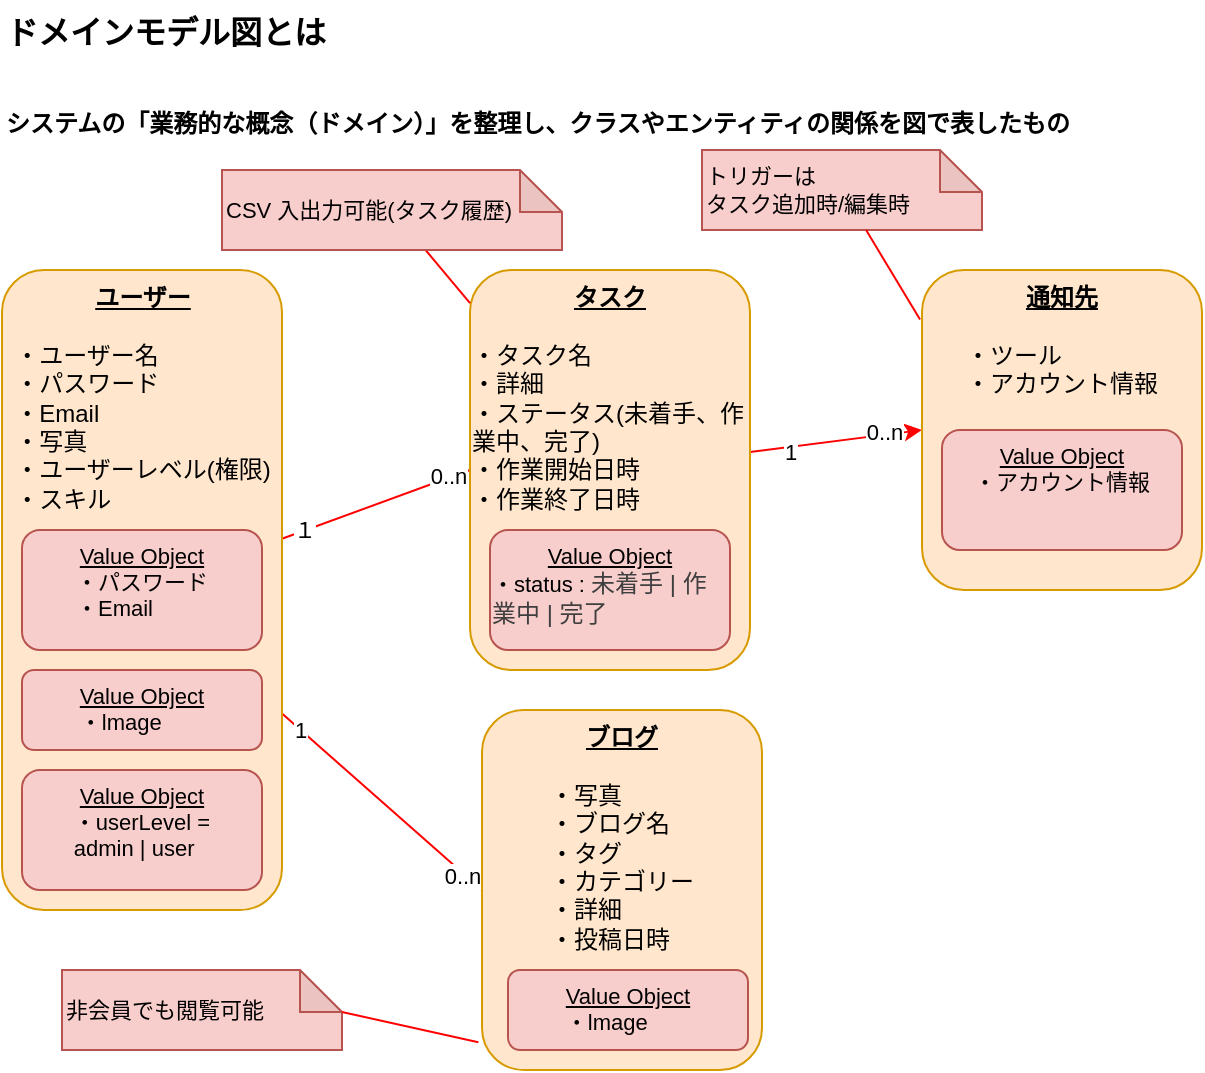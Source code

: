 <mxfile>
    <diagram id="wLYVdVxrgqWj_LJIeQVb" name="ページ1">
        <mxGraphModel dx="310" dy="567" grid="1" gridSize="10" guides="0" tooltips="1" connect="0" arrows="0" fold="1" page="1" pageScale="1" pageWidth="827" pageHeight="1169" background="#ffffff" math="0" shadow="0">
            <root>
                <mxCell id="0"/>
                <mxCell id="1" parent="0"/>
                <mxCell id="2" value="&lt;font style=&quot;font-size: 16px;&quot;&gt;&lt;b&gt;ドメインモデル図とは&lt;/b&gt;&lt;/font&gt;&lt;div&gt;&lt;br data-end=&quot;14&quot; data-start=&quot;11&quot;&gt;&lt;br/&gt;&lt;strong data-end=&quot;63&quot; data-start=&quot;14&quot;&gt;システムの「業務的な概念（ドメイン）」を整理し、クラスやエンティティの関係を図で表したもの&lt;/strong&gt;&lt;br&gt;&lt;div&gt;&lt;br&gt;&lt;/div&gt;&lt;/div&gt;" style="text;html=1;align=left;verticalAlign=middle;resizable=0;points=[];autosize=1;strokeColor=none;fillColor=none;labelBorderColor=none;" parent="1" vertex="1">
                    <mxGeometry x="40" y="25" width="550" height="90" as="geometry"/>
                </mxCell>
                <mxCell id="7" style="edgeStyle=none;html=1;entryX=0;entryY=0.5;entryDx=0;entryDy=0;strokeColor=#FF0000;endArrow=none;endFill=0;" parent="1" source="3" target="4" edge="1">
                    <mxGeometry relative="1" as="geometry"/>
                </mxCell>
                <mxCell id="10" value="１" style="edgeLabel;html=1;align=center;verticalAlign=middle;resizable=0;points=[];fontFamily=Helvetica;fontSize=11;fontColor=default;labelBackgroundColor=default;" parent="7" vertex="1" connectable="0">
                    <mxGeometry x="-0.772" y="1" relative="1" as="geometry">
                        <mxPoint as="offset"/>
                    </mxGeometry>
                </mxCell>
                <mxCell id="11" value="0..n" style="edgeLabel;html=1;align=center;verticalAlign=middle;resizable=0;points=[];fontFamily=Helvetica;fontSize=11;fontColor=default;labelBackgroundColor=default;" parent="7" vertex="1" connectable="0">
                    <mxGeometry x="0.772" y="1" relative="1" as="geometry">
                        <mxPoint as="offset"/>
                    </mxGeometry>
                </mxCell>
                <mxCell id="9" style="edgeStyle=none;shape=connector;rounded=1;html=1;entryX=0;entryY=0.5;entryDx=0;entryDy=0;strokeColor=#FF0000;align=center;verticalAlign=middle;fontFamily=Helvetica;fontSize=11;fontColor=default;labelBackgroundColor=default;endArrow=none;endFill=0;" parent="1" source="3" target="5" edge="1">
                    <mxGeometry relative="1" as="geometry"/>
                </mxCell>
                <mxCell id="12" value="1" style="edgeLabel;html=1;align=center;verticalAlign=middle;resizable=0;points=[];fontFamily=Helvetica;fontSize=11;fontColor=default;labelBackgroundColor=default;" parent="9" vertex="1" connectable="0">
                    <mxGeometry x="-0.823" relative="1" as="geometry">
                        <mxPoint as="offset"/>
                    </mxGeometry>
                </mxCell>
                <mxCell id="13" value="0..n" style="edgeLabel;html=1;align=center;verticalAlign=middle;resizable=0;points=[];fontFamily=Helvetica;fontSize=11;fontColor=default;labelBackgroundColor=default;" parent="9" vertex="1" connectable="0">
                    <mxGeometry x="0.815" y="-1" relative="1" as="geometry">
                        <mxPoint as="offset"/>
                    </mxGeometry>
                </mxCell>
                <mxCell id="3" value="&lt;div style=&quot;&quot;&gt;&lt;u style=&quot;background-color: transparent;&quot;&gt;&lt;b&gt;ユーザー&lt;/b&gt;&lt;/u&gt;&lt;/div&gt;&lt;div&gt;&lt;b&gt;&lt;u&gt;&lt;br&gt;&lt;/u&gt;&lt;/b&gt;&lt;/div&gt;&lt;div style=&quot;text-align: left;&quot;&gt;・ユーザー名&lt;/div&gt;&lt;div style=&quot;text-align: left;&quot;&gt;・パスワード&lt;br&gt;・Email&lt;/div&gt;&lt;div style=&quot;text-align: left;&quot;&gt;・写真&lt;br&gt;&lt;/div&gt;&lt;div style=&quot;text-align: left;&quot;&gt;・ユーザーレベル(権限)&lt;/div&gt;&lt;div style=&quot;text-align: left;&quot;&gt;・スキル&lt;/div&gt;&lt;div style=&quot;text-align: left;&quot;&gt;&lt;br&gt;&lt;/div&gt;&lt;div&gt;&lt;div&gt;&lt;u&gt;&lt;b&gt;&lt;br&gt;&lt;/b&gt;&lt;/u&gt;&lt;/div&gt;&lt;div&gt;&lt;u&gt;&lt;b&gt;&lt;br&gt;&lt;/b&gt;&lt;/u&gt;&lt;/div&gt;&lt;/div&gt;" style="rounded=1;html=1;verticalAlign=top;align=center;fillColor=#ffe6cc;strokeColor=#d79b00;" parent="1" vertex="1">
                    <mxGeometry x="40" y="160" width="140" height="320" as="geometry"/>
                </mxCell>
                <mxCell id="14" style="edgeStyle=none;shape=connector;rounded=1;html=1;entryX=0;entryY=0.5;entryDx=0;entryDy=0;strokeColor=#FF0000;align=center;verticalAlign=middle;fontFamily=Helvetica;fontSize=11;fontColor=default;labelBackgroundColor=default;endArrow=classic;endFill=1;" parent="1" source="4" target="6" edge="1">
                    <mxGeometry relative="1" as="geometry"/>
                </mxCell>
                <mxCell id="15" value="1" style="edgeLabel;html=1;align=center;verticalAlign=middle;resizable=0;points=[];fontFamily=Helvetica;fontSize=11;fontColor=default;labelBackgroundColor=default;" parent="14" vertex="1" connectable="0">
                    <mxGeometry x="-0.551" y="-2" relative="1" as="geometry">
                        <mxPoint as="offset"/>
                    </mxGeometry>
                </mxCell>
                <mxCell id="16" value="0..n" style="edgeLabel;html=1;align=center;verticalAlign=middle;resizable=0;points=[];fontFamily=Helvetica;fontSize=11;fontColor=default;labelBackgroundColor=default;" parent="14" vertex="1" connectable="0">
                    <mxGeometry x="0.758" y="1" relative="1" as="geometry">
                        <mxPoint x="-9" as="offset"/>
                    </mxGeometry>
                </mxCell>
                <mxCell id="4" value="&lt;div style=&quot;&quot;&gt;&lt;b&gt;&lt;u&gt;タスク&lt;/u&gt;&lt;/b&gt;&lt;/div&gt;&lt;div&gt;&lt;b&gt;&lt;u&gt;&lt;br&gt;&lt;/u&gt;&lt;/b&gt;&lt;/div&gt;&lt;div style=&quot;text-align: left;&quot;&gt;・タスク名&lt;/div&gt;&lt;div style=&quot;text-align: left;&quot;&gt;・詳細&lt;br&gt;・ステータス(未着手、作業中、完了)&lt;br&gt;・作業開始日時&lt;br&gt;・作業終了日時&lt;/div&gt;&lt;div&gt;&lt;div&gt;&lt;u&gt;&lt;b&gt;&lt;br&gt;&lt;/b&gt;&lt;/u&gt;&lt;/div&gt;&lt;/div&gt;" style="rounded=1;whiteSpace=wrap;html=1;verticalAlign=top;align=center;fillColor=#ffe6cc;strokeColor=#d79b00;labelBackgroundColor=none;" parent="1" vertex="1">
                    <mxGeometry x="274" y="160" width="140" height="200" as="geometry"/>
                </mxCell>
                <mxCell id="5" value="&lt;div style=&quot;&quot;&gt;&lt;b&gt;&lt;u&gt;ブログ&lt;/u&gt;&lt;/b&gt;&lt;/div&gt;&lt;div&gt;&lt;b&gt;&lt;u&gt;&lt;br&gt;&lt;/u&gt;&lt;/b&gt;&lt;/div&gt;&lt;div&gt;&lt;div style=&quot;text-align: left;&quot;&gt;・写真&lt;br&gt;・ブログ名&lt;br&gt;・タグ&lt;br&gt;・カテゴリー&lt;br&gt;・詳細&lt;br&gt;・投稿日時&lt;/div&gt;&lt;/div&gt;" style="rounded=1;whiteSpace=wrap;html=1;verticalAlign=top;align=center;fillColor=#ffe6cc;strokeColor=#d79b00;textShadow=0;" parent="1" vertex="1">
                    <mxGeometry x="280" y="380" width="140" height="180" as="geometry"/>
                </mxCell>
                <mxCell id="6" value="&lt;div style=&quot;&quot;&gt;&lt;b&gt;&lt;u&gt;通知先&lt;/u&gt;&lt;/b&gt;&lt;/div&gt;&lt;div&gt;&lt;b&gt;&lt;u&gt;&lt;br&gt;&lt;/u&gt;&lt;/b&gt;&lt;/div&gt;&lt;div&gt;&lt;div style=&quot;text-align: left;&quot;&gt;・ツール&lt;br&gt;・アカウント情報&lt;/div&gt;&lt;/div&gt;" style="rounded=1;whiteSpace=wrap;html=1;verticalAlign=top;align=center;fillColor=#ffe6cc;strokeColor=#d79b00;" parent="1" vertex="1">
                    <mxGeometry x="500" y="160" width="140" height="160" as="geometry"/>
                </mxCell>
                <mxCell id="17" value="&lt;u&gt;Value Object&lt;/u&gt;&lt;div&gt;&lt;div style=&quot;text-align: left;&quot;&gt;&lt;span style=&quot;background-color: transparent;&quot;&gt;・パスワード&lt;/span&gt;&lt;/div&gt;&lt;div style=&quot;text-align: left;&quot;&gt;&lt;span style=&quot;background-color: transparent;&quot;&gt;・Email&lt;/span&gt;&lt;/div&gt;&lt;/div&gt;" style="rounded=1;whiteSpace=wrap;html=1;fontFamily=Helvetica;fontSize=11;labelBackgroundColor=none;fillColor=#f8cecc;strokeColor=#b85450;verticalAlign=top;" parent="1" vertex="1">
                    <mxGeometry x="50" y="290" width="120" height="60" as="geometry"/>
                </mxCell>
                <mxCell id="18" value="非会員でも閲覧可能" style="shape=note;whiteSpace=wrap;html=1;backgroundOutline=1;darkOpacity=0.05;fontFamily=Helvetica;fontSize=11;labelBackgroundColor=none;fillColor=#f8cecc;strokeColor=#b85450;align=left;size=21;" parent="1" vertex="1">
                    <mxGeometry x="70" y="510" width="140" height="40" as="geometry"/>
                </mxCell>
                <mxCell id="20" value="&lt;u&gt;Value Object&lt;/u&gt;&lt;div&gt;&lt;div style=&quot;text-align: left;&quot;&gt;&lt;span style=&quot;background-color: transparent;&quot;&gt;・アカウント情報&lt;/span&gt;&lt;/div&gt;&lt;/div&gt;" style="rounded=1;whiteSpace=wrap;html=1;fontFamily=Helvetica;fontSize=11;labelBackgroundColor=none;fillColor=#f8cecc;strokeColor=#b85450;verticalAlign=top;" parent="1" vertex="1">
                    <mxGeometry x="510" y="240" width="120" height="60" as="geometry"/>
                </mxCell>
                <mxCell id="22" value="" style="edgeStyle=none;shape=connector;rounded=1;strokeColor=#FF0000;align=center;verticalAlign=middle;fontFamily=Helvetica;fontSize=11;fontColor=default;labelBackgroundColor=default;endArrow=none;endFill=0;labelBorderColor=default;" parent="1" source="21" target="4" edge="1">
                    <mxGeometry relative="1" as="geometry"/>
                </mxCell>
                <mxCell id="21" value="CSV 入出力可能(タスク履歴)" style="shape=note;whiteSpace=wrap;html=1;backgroundOutline=1;darkOpacity=0.05;fontFamily=Helvetica;fontSize=11;labelBackgroundColor=none;fillColor=#f8cecc;strokeColor=#b85450;align=left;size=21;" parent="1" vertex="1">
                    <mxGeometry x="150" y="110" width="170" height="40" as="geometry"/>
                </mxCell>
                <mxCell id="23" value="&lt;u&gt;Value Object&lt;/u&gt;&lt;div&gt;&lt;div style=&quot;text-align: left;&quot;&gt;&lt;span style=&quot;background-color: transparent;&quot;&gt;・&lt;/span&gt;&lt;span style=&quot;background-color: transparent;&quot;&gt;lmage&lt;/span&gt;&lt;/div&gt;&lt;/div&gt;" style="rounded=1;whiteSpace=wrap;html=1;fontFamily=Helvetica;fontSize=11;labelBackgroundColor=none;fillColor=#f8cecc;strokeColor=#b85450;verticalAlign=top;" parent="1" vertex="1">
                    <mxGeometry x="50" y="360" width="120" height="40" as="geometry"/>
                </mxCell>
                <mxCell id="26" value="トリガーは&lt;br&gt;タスク追加時/編集時" style="shape=note;whiteSpace=wrap;html=1;backgroundOutline=1;darkOpacity=0.05;fontFamily=Helvetica;fontSize=11;labelBackgroundColor=none;fillColor=#f8cecc;strokeColor=#b85450;align=left;size=21;" parent="1" vertex="1">
                    <mxGeometry x="390" y="100" width="140" height="40" as="geometry"/>
                </mxCell>
                <mxCell id="27" style="edgeStyle=none;shape=connector;rounded=1;html=1;entryX=-0.007;entryY=0.155;entryDx=0;entryDy=0;entryPerimeter=0;strokeColor=#FF0000;align=center;verticalAlign=middle;fontFamily=Helvetica;fontSize=11;fontColor=default;labelBackgroundColor=default;endArrow=none;endFill=0;" parent="1" source="26" target="6" edge="1">
                    <mxGeometry relative="1" as="geometry"/>
                </mxCell>
                <mxCell id="28" value="&lt;u&gt;Value Object&lt;/u&gt;&lt;div&gt;&lt;div style=&quot;text-align: left;&quot;&gt;・userLevel = &lt;br&gt;admin | user&amp;nbsp;&lt;/div&gt;&lt;/div&gt;" style="rounded=1;whiteSpace=wrap;html=1;fontFamily=Helvetica;fontSize=11;labelBackgroundColor=none;fillColor=#f8cecc;strokeColor=#b85450;verticalAlign=top;" parent="1" vertex="1">
                    <mxGeometry x="50" y="410" width="120" height="60" as="geometry"/>
                </mxCell>
                <mxCell id="29" value="" style="edgeStyle=none;shape=connector;rounded=1;html=1;exitX=0;exitY=0;exitDx=140;exitDy=21;exitPerimeter=0;strokeColor=#FF0000;align=center;verticalAlign=middle;fontFamily=Helvetica;fontSize=11;fontColor=default;labelBackgroundColor=default;endArrow=none;endFill=0;entryX=-0.013;entryY=0.923;entryDx=0;entryDy=0;entryPerimeter=0;" parent="1" source="18" target="5" edge="1">
                    <mxGeometry relative="1" as="geometry">
                        <mxPoint x="240" y="531" as="sourcePoint"/>
                        <mxPoint x="339" y="541" as="targetPoint"/>
                    </mxGeometry>
                </mxCell>
                <mxCell id="25" value="&lt;u&gt;Value Object&lt;/u&gt;&lt;div&gt;&lt;div style=&quot;text-align: left;&quot;&gt;&lt;span style=&quot;background-color: transparent;&quot;&gt;・&lt;/span&gt;&lt;span style=&quot;background-color: transparent;&quot;&gt;lmage&lt;/span&gt;&lt;/div&gt;&lt;/div&gt;" style="rounded=1;whiteSpace=wrap;html=1;fontFamily=Helvetica;fontSize=11;labelBackgroundColor=none;fillColor=#f8cecc;strokeColor=#b85450;verticalAlign=top;" parent="1" vertex="1">
                    <mxGeometry x="293" y="510" width="120" height="40" as="geometry"/>
                </mxCell>
                <mxCell id="31" value="&lt;u&gt;Value Object&lt;/u&gt;&lt;div&gt;&lt;div style=&quot;text-align: left;&quot;&gt;&lt;span style=&quot;background-color: transparent;&quot;&gt;・status :&amp;nbsp;&lt;/span&gt;&lt;span style=&quot;color: rgb(63, 63, 63); font-size: 12px; background-color: transparent;&quot;&gt;未着手 | 作業中 | 完了&lt;/span&gt;&lt;/div&gt;&lt;br style=&quot;color: rgb(63, 63, 63); font-size: 12px; text-align: left;&quot;&gt;&lt;/div&gt;" style="rounded=1;whiteSpace=wrap;html=1;fontFamily=Helvetica;fontSize=11;labelBackgroundColor=none;fillColor=#f8cecc;strokeColor=#b85450;verticalAlign=top;" parent="1" vertex="1">
                    <mxGeometry x="284" y="290" width="120" height="60" as="geometry"/>
                </mxCell>
            </root>
        </mxGraphModel>
    </diagram>
</mxfile>